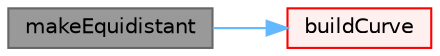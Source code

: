 digraph "makeEquidistant"
{
 // LATEX_PDF_SIZE
  bgcolor="transparent";
  edge [fontname=Helvetica,fontsize=10,labelfontname=Helvetica,labelfontsize=10];
  node [fontname=Helvetica,fontsize=10,shape=box,height=0.2,width=0.4];
  rankdir="LR";
  Node1 [id="Node000001",label="makeEquidistant",height=0.2,width=0.4,color="gray40", fillcolor="grey60", style="filled", fontcolor="black",tooltip=" "];
  Node1 -> Node2 [id="edge1_Node000001_Node000002",color="steelblue1",style="solid",tooltip=" "];
  Node2 [id="Node000002",label="buildCurve",height=0.2,width=0.4,color="red", fillcolor="#FFF0F0", style="filled",URL="$classFoam_1_1NURBS3DCurve.html#a9ca137315f83a6b4b444bdb6813292b0",tooltip=" "];
}
